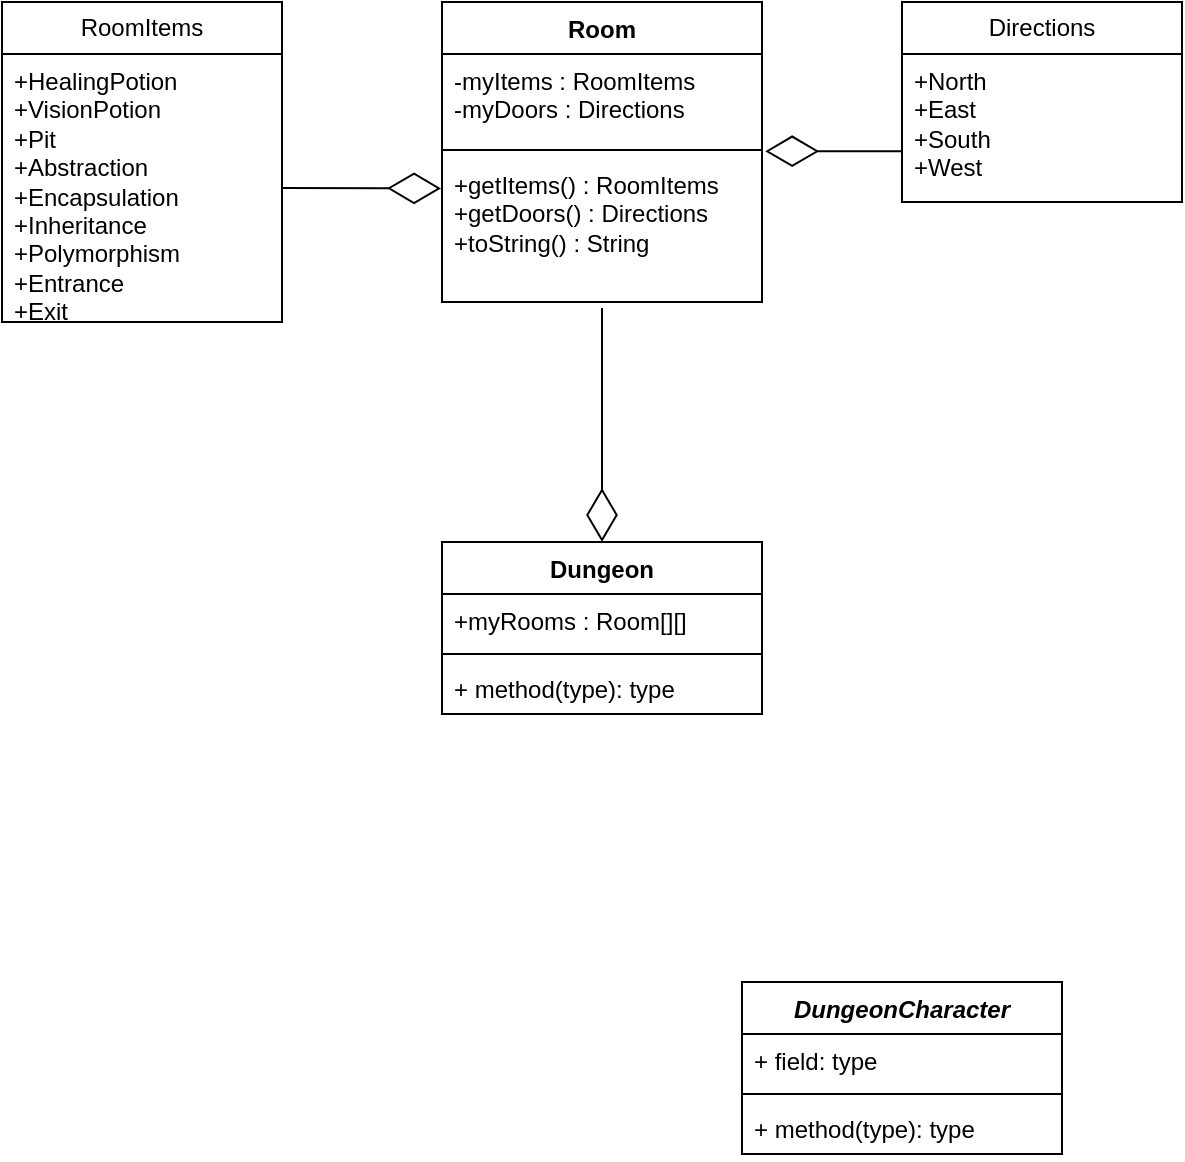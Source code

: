 <mxfile version="24.2.5" type="device">
  <diagram id="C5RBs43oDa-KdzZeNtuy" name="Page-1">
    <mxGraphModel dx="546" dy="611" grid="1" gridSize="10" guides="1" tooltips="1" connect="1" arrows="1" fold="1" page="1" pageScale="1" pageWidth="827" pageHeight="1169" math="0" shadow="0">
      <root>
        <mxCell id="WIyWlLk6GJQsqaUBKTNV-0" />
        <mxCell id="WIyWlLk6GJQsqaUBKTNV-1" parent="WIyWlLk6GJQsqaUBKTNV-0" />
        <mxCell id="3ddIMWpMPB3YDMcvdjUU-0" value="Room" style="swimlane;fontStyle=1;align=center;verticalAlign=top;childLayout=stackLayout;horizontal=1;startSize=26;horizontalStack=0;resizeParent=1;resizeParentMax=0;resizeLast=0;collapsible=1;marginBottom=0;whiteSpace=wrap;html=1;" vertex="1" parent="WIyWlLk6GJQsqaUBKTNV-1">
          <mxGeometry x="240" y="40" width="160" height="150" as="geometry" />
        </mxCell>
        <mxCell id="3ddIMWpMPB3YDMcvdjUU-1" value="-myItems : RoomItems&lt;div&gt;-myDoors : Directions&lt;/div&gt;" style="text;strokeColor=none;fillColor=none;align=left;verticalAlign=top;spacingLeft=4;spacingRight=4;overflow=hidden;rotatable=0;points=[[0,0.5],[1,0.5]];portConstraint=eastwest;whiteSpace=wrap;html=1;" vertex="1" parent="3ddIMWpMPB3YDMcvdjUU-0">
          <mxGeometry y="26" width="160" height="44" as="geometry" />
        </mxCell>
        <mxCell id="3ddIMWpMPB3YDMcvdjUU-2" value="" style="line;strokeWidth=1;fillColor=none;align=left;verticalAlign=middle;spacingTop=-1;spacingLeft=3;spacingRight=3;rotatable=0;labelPosition=right;points=[];portConstraint=eastwest;strokeColor=inherit;" vertex="1" parent="3ddIMWpMPB3YDMcvdjUU-0">
          <mxGeometry y="70" width="160" height="8" as="geometry" />
        </mxCell>
        <mxCell id="3ddIMWpMPB3YDMcvdjUU-3" value="+getItems() : RoomItems&lt;div&gt;+getDoors() : Directions&lt;/div&gt;&lt;div&gt;+toString() : String&lt;/div&gt;" style="text;strokeColor=none;fillColor=none;align=left;verticalAlign=top;spacingLeft=4;spacingRight=4;overflow=hidden;rotatable=0;points=[[0,0.5],[1,0.5]];portConstraint=eastwest;whiteSpace=wrap;html=1;" vertex="1" parent="3ddIMWpMPB3YDMcvdjUU-0">
          <mxGeometry y="78" width="160" height="72" as="geometry" />
        </mxCell>
        <mxCell id="3ddIMWpMPB3YDMcvdjUU-4" value="RoomItems" style="swimlane;fontStyle=0;childLayout=stackLayout;horizontal=1;startSize=26;fillColor=none;horizontalStack=0;resizeParent=1;resizeParentMax=0;resizeLast=0;collapsible=1;marginBottom=0;whiteSpace=wrap;html=1;" vertex="1" parent="WIyWlLk6GJQsqaUBKTNV-1">
          <mxGeometry x="20" y="40" width="140" height="160" as="geometry" />
        </mxCell>
        <mxCell id="3ddIMWpMPB3YDMcvdjUU-5" value="+HealingPotion&lt;div&gt;+VisionPotion&lt;/div&gt;&lt;div&gt;+Pit&lt;/div&gt;&lt;div&gt;+Abstraction&lt;/div&gt;&lt;div&gt;+Encapsulation&lt;/div&gt;&lt;div&gt;+Inheritance&lt;/div&gt;&lt;div&gt;+Polymorphism&lt;/div&gt;&lt;div&gt;+Entrance&lt;/div&gt;&lt;div&gt;+Exit&lt;/div&gt;" style="text;strokeColor=none;fillColor=none;align=left;verticalAlign=top;spacingLeft=4;spacingRight=4;overflow=hidden;rotatable=0;points=[[0,0.5],[1,0.5]];portConstraint=eastwest;whiteSpace=wrap;html=1;" vertex="1" parent="3ddIMWpMPB3YDMcvdjUU-4">
          <mxGeometry y="26" width="140" height="134" as="geometry" />
        </mxCell>
        <mxCell id="3ddIMWpMPB3YDMcvdjUU-8" value="" style="endArrow=diamondThin;endFill=0;endSize=24;html=1;rounded=0;exitX=1;exitY=0.5;exitDx=0;exitDy=0;entryX=-0.003;entryY=0.211;entryDx=0;entryDy=0;entryPerimeter=0;" edge="1" parent="WIyWlLk6GJQsqaUBKTNV-1" source="3ddIMWpMPB3YDMcvdjUU-5" target="3ddIMWpMPB3YDMcvdjUU-3">
          <mxGeometry width="160" relative="1" as="geometry">
            <mxPoint x="120" y="130" as="sourcePoint" />
            <mxPoint x="280" y="130" as="targetPoint" />
          </mxGeometry>
        </mxCell>
        <mxCell id="3ddIMWpMPB3YDMcvdjUU-9" value="Directions" style="swimlane;fontStyle=0;childLayout=stackLayout;horizontal=1;startSize=26;fillColor=none;horizontalStack=0;resizeParent=1;resizeParentMax=0;resizeLast=0;collapsible=1;marginBottom=0;whiteSpace=wrap;html=1;" vertex="1" parent="WIyWlLk6GJQsqaUBKTNV-1">
          <mxGeometry x="470" y="40" width="140" height="100" as="geometry" />
        </mxCell>
        <mxCell id="3ddIMWpMPB3YDMcvdjUU-10" value="+North&lt;div&gt;+East&lt;/div&gt;&lt;div&gt;+South&lt;/div&gt;&lt;div&gt;+West&lt;/div&gt;" style="text;strokeColor=none;fillColor=none;align=left;verticalAlign=top;spacingLeft=4;spacingRight=4;overflow=hidden;rotatable=0;points=[[0,0.5],[1,0.5]];portConstraint=eastwest;whiteSpace=wrap;html=1;" vertex="1" parent="3ddIMWpMPB3YDMcvdjUU-9">
          <mxGeometry y="26" width="140" height="74" as="geometry" />
        </mxCell>
        <mxCell id="3ddIMWpMPB3YDMcvdjUU-13" value="" style="endArrow=diamondThin;endFill=0;endSize=24;html=1;rounded=0;entryX=1.01;entryY=1.105;entryDx=0;entryDy=0;entryPerimeter=0;exitX=0;exitY=0.657;exitDx=0;exitDy=0;exitPerimeter=0;align=center;" edge="1" parent="WIyWlLk6GJQsqaUBKTNV-1" source="3ddIMWpMPB3YDMcvdjUU-10" target="3ddIMWpMPB3YDMcvdjUU-1">
          <mxGeometry width="160" relative="1" as="geometry">
            <mxPoint x="334" y="230" as="sourcePoint" />
            <mxPoint x="494" y="230" as="targetPoint" />
          </mxGeometry>
        </mxCell>
        <mxCell id="3ddIMWpMPB3YDMcvdjUU-14" value="Dungeon" style="swimlane;fontStyle=1;align=center;verticalAlign=top;childLayout=stackLayout;horizontal=1;startSize=26;horizontalStack=0;resizeParent=1;resizeParentMax=0;resizeLast=0;collapsible=1;marginBottom=0;whiteSpace=wrap;html=1;" vertex="1" parent="WIyWlLk6GJQsqaUBKTNV-1">
          <mxGeometry x="240" y="310" width="160" height="86" as="geometry" />
        </mxCell>
        <mxCell id="3ddIMWpMPB3YDMcvdjUU-15" value="+myRooms : Room[][]" style="text;strokeColor=none;fillColor=none;align=left;verticalAlign=top;spacingLeft=4;spacingRight=4;overflow=hidden;rotatable=0;points=[[0,0.5],[1,0.5]];portConstraint=eastwest;whiteSpace=wrap;html=1;" vertex="1" parent="3ddIMWpMPB3YDMcvdjUU-14">
          <mxGeometry y="26" width="160" height="26" as="geometry" />
        </mxCell>
        <mxCell id="3ddIMWpMPB3YDMcvdjUU-16" value="" style="line;strokeWidth=1;fillColor=none;align=left;verticalAlign=middle;spacingTop=-1;spacingLeft=3;spacingRight=3;rotatable=0;labelPosition=right;points=[];portConstraint=eastwest;strokeColor=inherit;" vertex="1" parent="3ddIMWpMPB3YDMcvdjUU-14">
          <mxGeometry y="52" width="160" height="8" as="geometry" />
        </mxCell>
        <mxCell id="3ddIMWpMPB3YDMcvdjUU-17" value="+ method(type): type" style="text;strokeColor=none;fillColor=none;align=left;verticalAlign=top;spacingLeft=4;spacingRight=4;overflow=hidden;rotatable=0;points=[[0,0.5],[1,0.5]];portConstraint=eastwest;whiteSpace=wrap;html=1;" vertex="1" parent="3ddIMWpMPB3YDMcvdjUU-14">
          <mxGeometry y="60" width="160" height="26" as="geometry" />
        </mxCell>
        <mxCell id="3ddIMWpMPB3YDMcvdjUU-18" value="" style="endArrow=diamondThin;endFill=0;endSize=24;html=1;rounded=0;entryX=0.5;entryY=0;entryDx=0;entryDy=0;exitX=0.5;exitY=1.042;exitDx=0;exitDy=0;exitPerimeter=0;" edge="1" parent="WIyWlLk6GJQsqaUBKTNV-1" source="3ddIMWpMPB3YDMcvdjUU-3" target="3ddIMWpMPB3YDMcvdjUU-14">
          <mxGeometry width="160" relative="1" as="geometry">
            <mxPoint x="250" y="150" as="sourcePoint" />
            <mxPoint x="410" y="150" as="targetPoint" />
          </mxGeometry>
        </mxCell>
        <mxCell id="3ddIMWpMPB3YDMcvdjUU-32" value="&lt;i&gt;DungeonCharacter&lt;/i&gt;" style="swimlane;fontStyle=1;align=center;verticalAlign=top;childLayout=stackLayout;horizontal=1;startSize=26;horizontalStack=0;resizeParent=1;resizeParentMax=0;resizeLast=0;collapsible=1;marginBottom=0;whiteSpace=wrap;html=1;" vertex="1" parent="WIyWlLk6GJQsqaUBKTNV-1">
          <mxGeometry x="390" y="530" width="160" height="86" as="geometry" />
        </mxCell>
        <mxCell id="3ddIMWpMPB3YDMcvdjUU-33" value="+ field: type" style="text;strokeColor=none;fillColor=none;align=left;verticalAlign=top;spacingLeft=4;spacingRight=4;overflow=hidden;rotatable=0;points=[[0,0.5],[1,0.5]];portConstraint=eastwest;whiteSpace=wrap;html=1;" vertex="1" parent="3ddIMWpMPB3YDMcvdjUU-32">
          <mxGeometry y="26" width="160" height="26" as="geometry" />
        </mxCell>
        <mxCell id="3ddIMWpMPB3YDMcvdjUU-34" value="" style="line;strokeWidth=1;fillColor=none;align=left;verticalAlign=middle;spacingTop=-1;spacingLeft=3;spacingRight=3;rotatable=0;labelPosition=right;points=[];portConstraint=eastwest;strokeColor=inherit;" vertex="1" parent="3ddIMWpMPB3YDMcvdjUU-32">
          <mxGeometry y="52" width="160" height="8" as="geometry" />
        </mxCell>
        <mxCell id="3ddIMWpMPB3YDMcvdjUU-35" value="+ method(type): type" style="text;strokeColor=none;fillColor=none;align=left;verticalAlign=top;spacingLeft=4;spacingRight=4;overflow=hidden;rotatable=0;points=[[0,0.5],[1,0.5]];portConstraint=eastwest;whiteSpace=wrap;html=1;" vertex="1" parent="3ddIMWpMPB3YDMcvdjUU-32">
          <mxGeometry y="60" width="160" height="26" as="geometry" />
        </mxCell>
      </root>
    </mxGraphModel>
  </diagram>
</mxfile>
